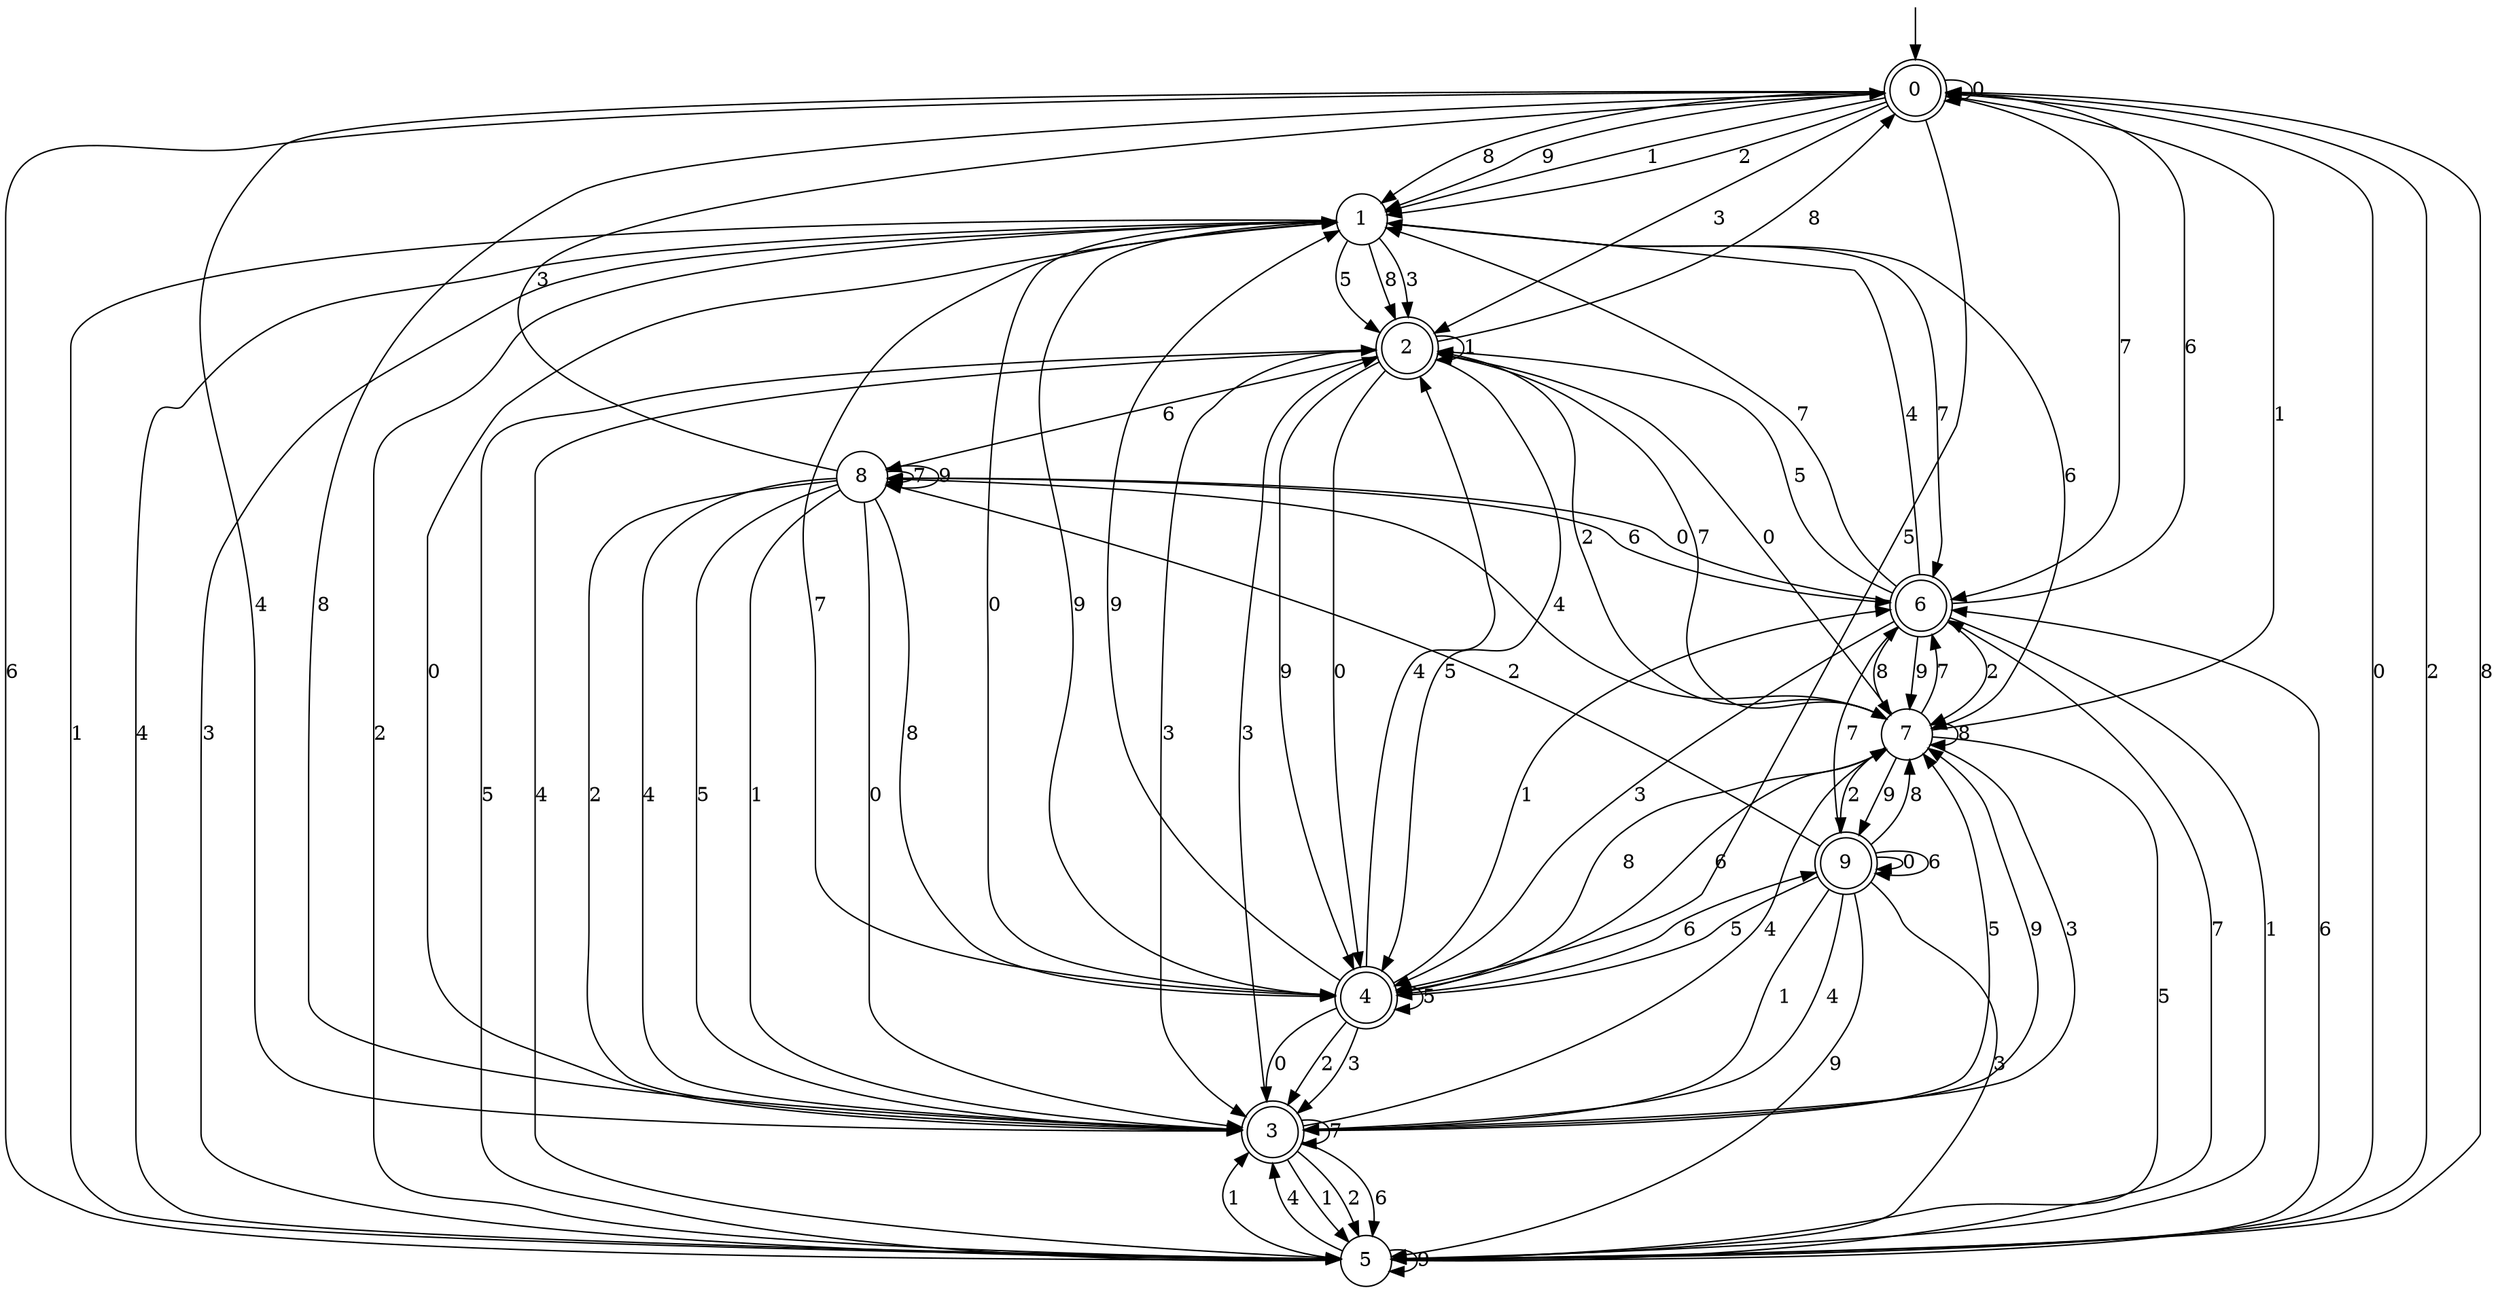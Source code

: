 digraph g {

	s0 [shape="doublecircle" label="0"];
	s1 [shape="circle" label="1"];
	s2 [shape="doublecircle" label="2"];
	s3 [shape="doublecircle" label="3"];
	s4 [shape="doublecircle" label="4"];
	s5 [shape="circle" label="5"];
	s6 [shape="doublecircle" label="6"];
	s7 [shape="circle" label="7"];
	s8 [shape="circle" label="8"];
	s9 [shape="doublecircle" label="9"];
	s0 -> s0 [label="0"];
	s0 -> s1 [label="1"];
	s0 -> s1 [label="2"];
	s0 -> s2 [label="3"];
	s0 -> s3 [label="4"];
	s0 -> s4 [label="5"];
	s0 -> s5 [label="6"];
	s0 -> s6 [label="7"];
	s0 -> s1 [label="8"];
	s0 -> s1 [label="9"];
	s1 -> s4 [label="0"];
	s1 -> s5 [label="1"];
	s1 -> s5 [label="2"];
	s1 -> s2 [label="3"];
	s1 -> s5 [label="4"];
	s1 -> s2 [label="5"];
	s1 -> s7 [label="6"];
	s1 -> s6 [label="7"];
	s1 -> s2 [label="8"];
	s1 -> s4 [label="9"];
	s2 -> s4 [label="0"];
	s2 -> s2 [label="1"];
	s2 -> s7 [label="2"];
	s2 -> s3 [label="3"];
	s2 -> s5 [label="4"];
	s2 -> s4 [label="5"];
	s2 -> s8 [label="6"];
	s2 -> s7 [label="7"];
	s2 -> s0 [label="8"];
	s2 -> s4 [label="9"];
	s3 -> s1 [label="0"];
	s3 -> s5 [label="1"];
	s3 -> s5 [label="2"];
	s3 -> s2 [label="3"];
	s3 -> s7 [label="4"];
	s3 -> s7 [label="5"];
	s3 -> s5 [label="6"];
	s3 -> s3 [label="7"];
	s3 -> s0 [label="8"];
	s3 -> s7 [label="9"];
	s4 -> s3 [label="0"];
	s4 -> s6 [label="1"];
	s4 -> s3 [label="2"];
	s4 -> s3 [label="3"];
	s4 -> s2 [label="4"];
	s4 -> s4 [label="5"];
	s4 -> s9 [label="6"];
	s4 -> s1 [label="7"];
	s4 -> s7 [label="8"];
	s4 -> s1 [label="9"];
	s5 -> s0 [label="0"];
	s5 -> s3 [label="1"];
	s5 -> s0 [label="2"];
	s5 -> s1 [label="3"];
	s5 -> s3 [label="4"];
	s5 -> s2 [label="5"];
	s5 -> s6 [label="6"];
	s5 -> s6 [label="7"];
	s5 -> s0 [label="8"];
	s5 -> s5 [label="9"];
	s6 -> s8 [label="0"];
	s6 -> s5 [label="1"];
	s6 -> s7 [label="2"];
	s6 -> s4 [label="3"];
	s6 -> s1 [label="4"];
	s6 -> s2 [label="5"];
	s6 -> s0 [label="6"];
	s6 -> s1 [label="7"];
	s6 -> s7 [label="8"];
	s6 -> s7 [label="9"];
	s7 -> s2 [label="0"];
	s7 -> s0 [label="1"];
	s7 -> s9 [label="2"];
	s7 -> s3 [label="3"];
	s7 -> s8 [label="4"];
	s7 -> s5 [label="5"];
	s7 -> s4 [label="6"];
	s7 -> s6 [label="7"];
	s7 -> s7 [label="8"];
	s7 -> s9 [label="9"];
	s8 -> s3 [label="0"];
	s8 -> s3 [label="1"];
	s8 -> s3 [label="2"];
	s8 -> s0 [label="3"];
	s8 -> s3 [label="4"];
	s8 -> s3 [label="5"];
	s8 -> s6 [label="6"];
	s8 -> s8 [label="7"];
	s8 -> s4 [label="8"];
	s8 -> s8 [label="9"];
	s9 -> s9 [label="0"];
	s9 -> s3 [label="1"];
	s9 -> s8 [label="2"];
	s9 -> s5 [label="3"];
	s9 -> s3 [label="4"];
	s9 -> s4 [label="5"];
	s9 -> s9 [label="6"];
	s9 -> s6 [label="7"];
	s9 -> s7 [label="8"];
	s9 -> s5 [label="9"];

__start0 [label="" shape="none" width="0" height="0"];
__start0 -> s0;

}
